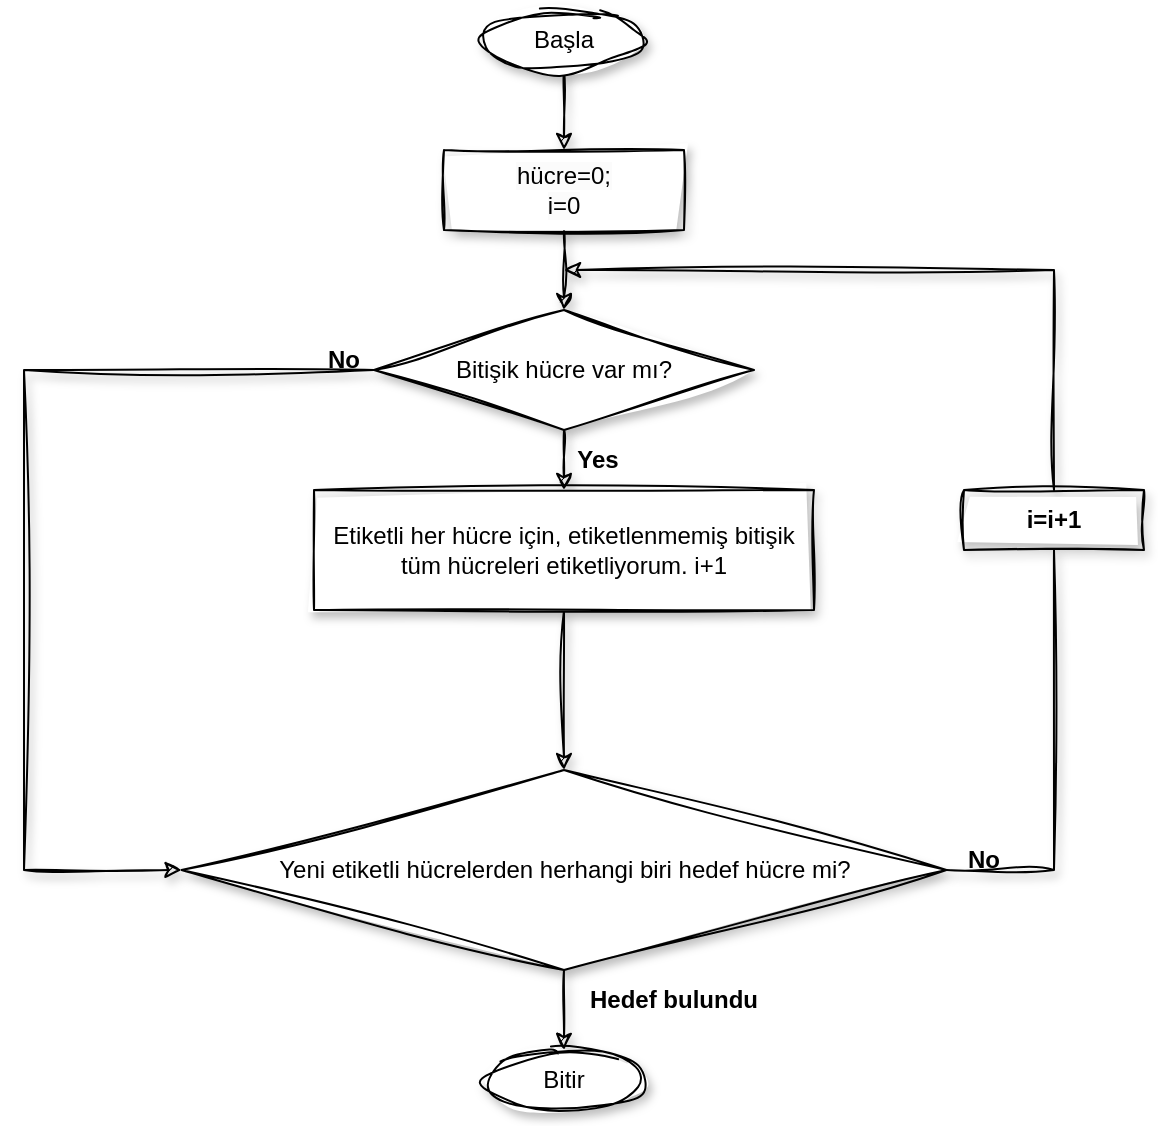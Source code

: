 <mxfile version="21.3.4" type="device">
  <diagram name="Sayfa -1" id="ntSNYAQ3rDDA_qKAw6Te">
    <mxGraphModel dx="880" dy="427" grid="0" gridSize="10" guides="1" tooltips="1" connect="1" arrows="1" fold="1" page="1" pageScale="1" pageWidth="827" pageHeight="1169" math="0" shadow="0">
      <root>
        <mxCell id="0" />
        <mxCell id="1" parent="0" />
        <mxCell id="BdSUcS08Nrjp9NtQq-AJ-7" style="edgeStyle=orthogonalEdgeStyle;rounded=0;orthogonalLoop=1;jettySize=auto;html=1;exitX=0.5;exitY=1;exitDx=0;exitDy=0;entryX=0.5;entryY=0;entryDx=0;entryDy=0;sketch=1;curveFitting=1;jiggle=2;shadow=1;" parent="1" source="BdSUcS08Nrjp9NtQq-AJ-1" target="BdSUcS08Nrjp9NtQq-AJ-10" edge="1">
          <mxGeometry relative="1" as="geometry">
            <mxPoint x="360" y="110" as="targetPoint" />
          </mxGeometry>
        </mxCell>
        <mxCell id="BdSUcS08Nrjp9NtQq-AJ-1" value="Başla" style="ellipse;whiteSpace=wrap;html=1;sketch=1;curveFitting=1;jiggle=2;shadow=1;" parent="1" vertex="1">
          <mxGeometry x="320" y="50" width="80" height="30" as="geometry" />
        </mxCell>
        <mxCell id="BdSUcS08Nrjp9NtQq-AJ-8" style="edgeStyle=orthogonalEdgeStyle;rounded=0;orthogonalLoop=1;jettySize=auto;html=1;exitX=0.5;exitY=1;exitDx=0;exitDy=0;entryX=0.5;entryY=0;entryDx=0;entryDy=0;sketch=1;curveFitting=1;jiggle=2;shadow=1;" parent="1" source="BdSUcS08Nrjp9NtQq-AJ-10" target="BdSUcS08Nrjp9NtQq-AJ-5" edge="1">
          <mxGeometry relative="1" as="geometry">
            <mxPoint x="360" y="180" as="sourcePoint" />
          </mxGeometry>
        </mxCell>
        <mxCell id="BdSUcS08Nrjp9NtQq-AJ-12" style="edgeStyle=orthogonalEdgeStyle;rounded=0;orthogonalLoop=1;jettySize=auto;html=1;exitX=0.5;exitY=1;exitDx=0;exitDy=0;entryX=0.5;entryY=0;entryDx=0;entryDy=0;sketch=1;curveFitting=1;jiggle=2;shadow=1;" parent="1" source="BdSUcS08Nrjp9NtQq-AJ-5" target="BdSUcS08Nrjp9NtQq-AJ-9" edge="1">
          <mxGeometry relative="1" as="geometry" />
        </mxCell>
        <mxCell id="BdSUcS08Nrjp9NtQq-AJ-24" style="edgeStyle=orthogonalEdgeStyle;rounded=0;orthogonalLoop=1;jettySize=auto;html=1;exitX=0;exitY=0.5;exitDx=0;exitDy=0;entryX=0;entryY=0.5;entryDx=0;entryDy=0;sketch=1;curveFitting=1;jiggle=2;shadow=1;" parent="1" source="BdSUcS08Nrjp9NtQq-AJ-5" target="BdSUcS08Nrjp9NtQq-AJ-13" edge="1">
          <mxGeometry relative="1" as="geometry">
            <mxPoint x="160" y="490" as="targetPoint" />
            <Array as="points">
              <mxPoint x="90" y="230" />
              <mxPoint x="90" y="480" />
            </Array>
          </mxGeometry>
        </mxCell>
        <mxCell id="BdSUcS08Nrjp9NtQq-AJ-5" value="Bitişik hücre var mı?" style="rhombus;whiteSpace=wrap;html=1;sketch=1;curveFitting=1;jiggle=2;shadow=1;" parent="1" vertex="1">
          <mxGeometry x="265" y="200" width="190" height="60" as="geometry" />
        </mxCell>
        <mxCell id="BdSUcS08Nrjp9NtQq-AJ-14" style="edgeStyle=orthogonalEdgeStyle;rounded=0;orthogonalLoop=1;jettySize=auto;html=1;exitX=0.5;exitY=1;exitDx=0;exitDy=0;entryX=0.5;entryY=0;entryDx=0;entryDy=0;sketch=1;curveFitting=1;jiggle=2;shadow=1;" parent="1" source="BdSUcS08Nrjp9NtQq-AJ-9" target="BdSUcS08Nrjp9NtQq-AJ-13" edge="1">
          <mxGeometry relative="1" as="geometry" />
        </mxCell>
        <mxCell id="BdSUcS08Nrjp9NtQq-AJ-9" value="Etiketli her hücre için, etiketlenmemiş bitişik tüm hücreleri etiketliyorum. i+1" style="rounded=0;whiteSpace=wrap;html=1;sketch=1;curveFitting=1;jiggle=2;shadow=1;" parent="1" vertex="1">
          <mxGeometry x="235" y="290" width="250" height="60" as="geometry" />
        </mxCell>
        <mxCell id="BdSUcS08Nrjp9NtQq-AJ-11" value="" style="edgeStyle=orthogonalEdgeStyle;rounded=0;orthogonalLoop=1;jettySize=auto;html=1;exitX=0.5;exitY=1;exitDx=0;exitDy=0;entryX=0.5;entryY=0;entryDx=0;entryDy=0;sketch=1;curveFitting=1;jiggle=2;shadow=1;" parent="1" target="BdSUcS08Nrjp9NtQq-AJ-10" edge="1">
          <mxGeometry relative="1" as="geometry">
            <mxPoint x="360" y="140" as="sourcePoint" />
            <mxPoint x="360" y="200" as="targetPoint" />
          </mxGeometry>
        </mxCell>
        <mxCell id="BdSUcS08Nrjp9NtQq-AJ-10" value="&#xa;&lt;br style=&quot;border-color: var(--border-color); color: rgb(0, 0, 0); font-family: Helvetica; font-size: 12px; font-style: normal; font-variant-ligatures: normal; font-variant-caps: normal; font-weight: 400; letter-spacing: normal; orphans: 2; text-align: center; text-indent: 0px; text-transform: none; widows: 2; word-spacing: 0px; -webkit-text-stroke-width: 0px; background-color: rgb(251, 251, 251); text-decoration-thickness: initial; text-decoration-style: initial; text-decoration-color: initial;&quot;&gt;&lt;span style=&quot;border-color: var(--border-color); color: rgb(0, 0, 0); font-family: Helvetica; font-size: 12px; font-style: normal; font-variant-ligatures: normal; font-variant-caps: normal; font-weight: 400; letter-spacing: normal; orphans: 2; text-align: center; text-indent: 0px; text-transform: none; widows: 2; word-spacing: 0px; -webkit-text-stroke-width: 0px; text-decoration-thickness: initial; text-decoration-style: initial; text-decoration-color: initial; background-color: rgb(251, 251, 251); float: none; display: inline !important;&quot;&gt;hücre=0;&lt;/span&gt;&lt;br style=&quot;border-color: var(--border-color); color: rgb(0, 0, 0); font-family: Helvetica; font-size: 12px; font-style: normal; font-variant-ligatures: normal; font-variant-caps: normal; font-weight: 400; letter-spacing: normal; orphans: 2; text-align: center; text-indent: 0px; text-transform: none; widows: 2; word-spacing: 0px; -webkit-text-stroke-width: 0px; text-decoration-thickness: initial; text-decoration-style: initial; text-decoration-color: initial; background-color: rgb(251, 251, 251);&quot;&gt;&lt;span style=&quot;border-color: var(--border-color); color: rgb(0, 0, 0); font-family: Helvetica; font-size: 12px; font-style: normal; font-variant-ligatures: normal; font-variant-caps: normal; font-weight: 400; letter-spacing: normal; orphans: 2; text-align: center; text-indent: 0px; text-transform: none; widows: 2; word-spacing: 0px; -webkit-text-stroke-width: 0px; text-decoration-thickness: initial; text-decoration-style: initial; text-decoration-color: initial; background-color: rgb(251, 251, 251); float: none; display: inline !important;&quot;&gt;i=0&lt;/span&gt;&#xa;&#xa;" style="rounded=0;whiteSpace=wrap;html=1;sketch=1;curveFitting=1;jiggle=2;shadow=1;" parent="1" vertex="1">
          <mxGeometry x="300" y="120" width="120" height="40" as="geometry" />
        </mxCell>
        <mxCell id="BdSUcS08Nrjp9NtQq-AJ-17" style="edgeStyle=orthogonalEdgeStyle;rounded=0;orthogonalLoop=1;jettySize=auto;html=1;exitX=0.5;exitY=1;exitDx=0;exitDy=0;sketch=1;curveFitting=1;jiggle=2;shadow=1;" parent="1" source="BdSUcS08Nrjp9NtQq-AJ-13" target="BdSUcS08Nrjp9NtQq-AJ-16" edge="1">
          <mxGeometry relative="1" as="geometry" />
        </mxCell>
        <mxCell id="BdSUcS08Nrjp9NtQq-AJ-13" value="Yeni etiketli hücrelerden herhangi biri hedef hücre mi?" style="rhombus;whiteSpace=wrap;html=1;sketch=1;curveFitting=1;jiggle=2;shadow=1;" parent="1" vertex="1">
          <mxGeometry x="168.75" y="430" width="382.5" height="100" as="geometry" />
        </mxCell>
        <mxCell id="BdSUcS08Nrjp9NtQq-AJ-16" value="Bitir" style="ellipse;whiteSpace=wrap;html=1;sketch=1;curveFitting=1;jiggle=2;shadow=1;" parent="1" vertex="1">
          <mxGeometry x="320" y="570" width="80" height="30" as="geometry" />
        </mxCell>
        <mxCell id="BdSUcS08Nrjp9NtQq-AJ-18" value="&lt;b&gt;Hedef bulundu&lt;/b&gt;" style="text;html=1;strokeColor=none;fillColor=none;align=center;verticalAlign=middle;whiteSpace=wrap;rounded=0;sketch=1;curveFitting=1;jiggle=2;shadow=1;" parent="1" vertex="1">
          <mxGeometry x="370" y="530" width="90" height="30" as="geometry" />
        </mxCell>
        <mxCell id="BdSUcS08Nrjp9NtQq-AJ-21" style="edgeStyle=orthogonalEdgeStyle;rounded=0;orthogonalLoop=1;jettySize=auto;html=1;exitX=0.5;exitY=0;exitDx=0;exitDy=0;sketch=1;curveFitting=1;jiggle=2;shadow=1;" parent="1" source="BdSUcS08Nrjp9NtQq-AJ-19" edge="1">
          <mxGeometry relative="1" as="geometry">
            <mxPoint x="360" y="180" as="targetPoint" />
            <Array as="points">
              <mxPoint x="605" y="180" />
            </Array>
          </mxGeometry>
        </mxCell>
        <mxCell id="BdSUcS08Nrjp9NtQq-AJ-19" value="&lt;b&gt;i=i+1&lt;/b&gt;" style="rounded=0;whiteSpace=wrap;html=1;sketch=1;curveFitting=1;jiggle=2;shadow=1;" parent="1" vertex="1">
          <mxGeometry x="560" y="290" width="90" height="30" as="geometry" />
        </mxCell>
        <mxCell id="BdSUcS08Nrjp9NtQq-AJ-20" value="" style="endArrow=none;html=1;rounded=0;entryX=1;entryY=0.5;entryDx=0;entryDy=0;exitX=0.5;exitY=1;exitDx=0;exitDy=0;sketch=1;curveFitting=1;jiggle=2;shadow=1;" parent="1" source="BdSUcS08Nrjp9NtQq-AJ-19" target="BdSUcS08Nrjp9NtQq-AJ-13" edge="1">
          <mxGeometry width="50" height="50" relative="1" as="geometry">
            <mxPoint x="469" y="570" as="sourcePoint" />
            <mxPoint x="519" y="520" as="targetPoint" />
            <Array as="points">
              <mxPoint x="605" y="480" />
            </Array>
          </mxGeometry>
        </mxCell>
        <mxCell id="BdSUcS08Nrjp9NtQq-AJ-22" value="&lt;b&gt;No&lt;/b&gt;" style="text;html=1;strokeColor=none;fillColor=none;align=center;verticalAlign=middle;whiteSpace=wrap;rounded=0;sketch=1;curveFitting=1;jiggle=2;shadow=1;" parent="1" vertex="1">
          <mxGeometry x="540" y="460" width="60" height="30" as="geometry" />
        </mxCell>
        <mxCell id="BdSUcS08Nrjp9NtQq-AJ-23" value="&lt;b&gt;Yes&lt;/b&gt;" style="text;html=1;strokeColor=none;fillColor=none;align=center;verticalAlign=middle;whiteSpace=wrap;rounded=0;sketch=1;curveFitting=1;jiggle=2;shadow=1;" parent="1" vertex="1">
          <mxGeometry x="347" y="260" width="60" height="30" as="geometry" />
        </mxCell>
        <mxCell id="BdSUcS08Nrjp9NtQq-AJ-25" value="&lt;b&gt;No&lt;/b&gt;" style="text;html=1;strokeColor=none;fillColor=none;align=center;verticalAlign=middle;whiteSpace=wrap;rounded=0;sketch=1;curveFitting=1;jiggle=2;shadow=1;" parent="1" vertex="1">
          <mxGeometry x="220" y="210" width="60" height="30" as="geometry" />
        </mxCell>
      </root>
    </mxGraphModel>
  </diagram>
</mxfile>
